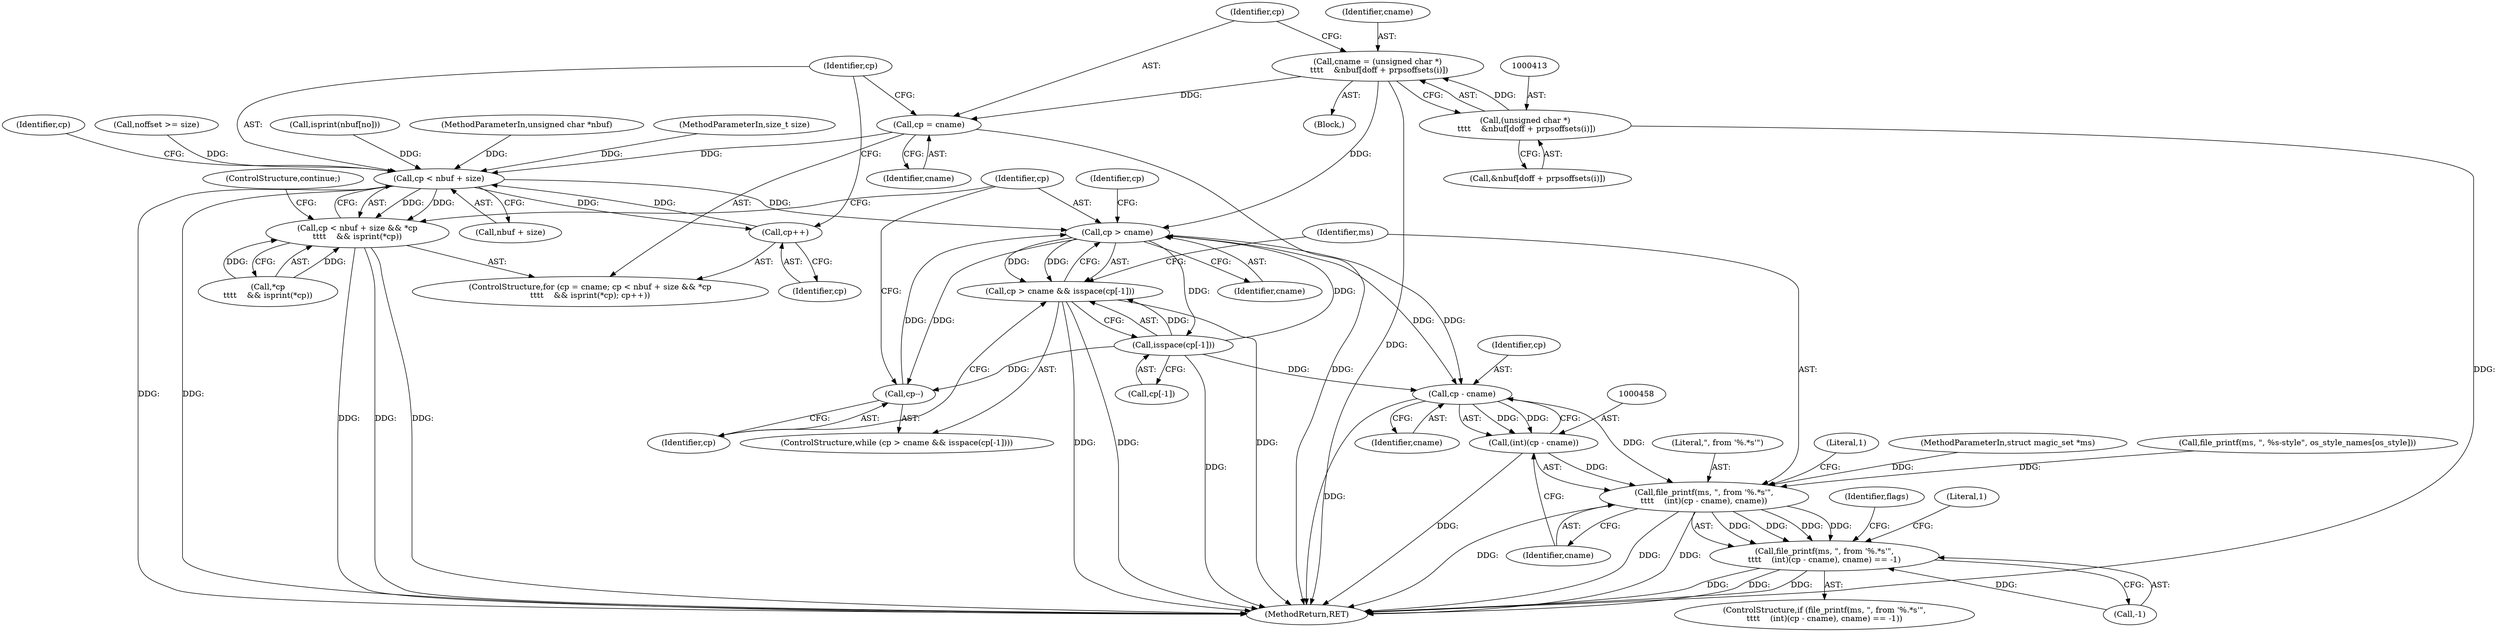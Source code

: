 digraph "0_file_a642587a9c9e2dd7feacdf513c3643ce26ad3c22@integer" {
"1000410" [label="(Call,cname = (unsigned char *)\n \t\t\t\t    &nbuf[doff + prpsoffsets(i)])"];
"1000412" [label="(Call,(unsigned char *)\n \t\t\t\t    &nbuf[doff + prpsoffsets(i)])"];
"1000422" [label="(Call,cp = cname)"];
"1000426" [label="(Call,cp < nbuf + size)"];
"1000425" [label="(Call,cp < nbuf + size && *cp\n\t\t\t\t    && isprint(*cp))"];
"1000437" [label="(Call,cp++)"];
"1000442" [label="(Call,cp > cname)"];
"1000441" [label="(Call,cp > cname && isspace(cp[-1]))"];
"1000445" [label="(Call,isspace(cp[-1]))"];
"1000450" [label="(Call,cp--)"];
"1000459" [label="(Call,cp - cname)"];
"1000457" [label="(Call,(int)(cp - cname))"];
"1000454" [label="(Call,file_printf(ms, \", from '%.*s'\",\n\t\t\t\t    (int)(cp - cname), cname))"];
"1000453" [label="(Call,file_printf(ms, \", from '%.*s'\",\n\t\t\t\t    (int)(cp - cname), cname) == -1)"];
"1000439" [label="(ControlStructure,continue;)"];
"1000444" [label="(Identifier,cname)"];
"1000437" [label="(Call,cp++)"];
"1000445" [label="(Call,isspace(cp[-1]))"];
"1000464" [label="(Literal,1)"];
"1000427" [label="(Identifier,cp)"];
"1000462" [label="(Identifier,cname)"];
"1000401" [label="(Call,isprint(nbuf[no]))"];
"1000411" [label="(Identifier,cname)"];
"1000424" [label="(Identifier,cname)"];
"1000422" [label="(Call,cp = cname)"];
"1000446" [label="(Call,cp[-1])"];
"1000111" [label="(MethodParameterIn,unsigned char *nbuf)"];
"1000414" [label="(Call,&nbuf[doff + prpsoffsets(i)])"];
"1000443" [label="(Identifier,cp)"];
"1000110" [label="(MethodParameterIn,struct magic_set *ms)"];
"1000453" [label="(Call,file_printf(ms, \", from '%.*s'\",\n\t\t\t\t    (int)(cp - cname), cname) == -1)"];
"1000466" [label="(Literal,1)"];
"1000119" [label="(MethodParameterIn,size_t size)"];
"1000290" [label="(Block,)"];
"1000457" [label="(Call,(int)(cp - cname))"];
"1000216" [label="(Call,file_printf(ms, \", %s-style\", os_style_names[os_style]))"];
"1000477" [label="(MethodReturn,RET)"];
"1000460" [label="(Identifier,cp)"];
"1000441" [label="(Call,cp > cname && isspace(cp[-1]))"];
"1000452" [label="(ControlStructure,if (file_printf(ms, \", from '%.*s'\",\n\t\t\t\t    (int)(cp - cname), cname) == -1))"];
"1000410" [label="(Call,cname = (unsigned char *)\n \t\t\t\t    &nbuf[doff + prpsoffsets(i)])"];
"1000461" [label="(Identifier,cname)"];
"1000421" [label="(ControlStructure,for (cp = cname; cp < nbuf + size && *cp\n\t\t\t\t    && isprint(*cp); cp++))"];
"1000433" [label="(Identifier,cp)"];
"1000322" [label="(Call,noffset >= size)"];
"1000423" [label="(Identifier,cp)"];
"1000451" [label="(Identifier,cp)"];
"1000428" [label="(Call,nbuf + size)"];
"1000426" [label="(Call,cp < nbuf + size)"];
"1000454" [label="(Call,file_printf(ms, \", from '%.*s'\",\n\t\t\t\t    (int)(cp - cname), cname))"];
"1000450" [label="(Call,cp--)"];
"1000438" [label="(Identifier,cp)"];
"1000463" [label="(Call,-1)"];
"1000412" [label="(Call,(unsigned char *)\n \t\t\t\t    &nbuf[doff + prpsoffsets(i)])"];
"1000440" [label="(ControlStructure,while (cp > cname && isspace(cp[-1])))"];
"1000455" [label="(Identifier,ms)"];
"1000447" [label="(Identifier,cp)"];
"1000469" [label="(Identifier,flags)"];
"1000431" [label="(Call,*cp\n\t\t\t\t    && isprint(*cp))"];
"1000459" [label="(Call,cp - cname)"];
"1000442" [label="(Call,cp > cname)"];
"1000456" [label="(Literal,\", from '%.*s'\")"];
"1000425" [label="(Call,cp < nbuf + size && *cp\n\t\t\t\t    && isprint(*cp))"];
"1000410" -> "1000290"  [label="AST: "];
"1000410" -> "1000412"  [label="CFG: "];
"1000411" -> "1000410"  [label="AST: "];
"1000412" -> "1000410"  [label="AST: "];
"1000423" -> "1000410"  [label="CFG: "];
"1000410" -> "1000477"  [label="DDG: "];
"1000412" -> "1000410"  [label="DDG: "];
"1000410" -> "1000422"  [label="DDG: "];
"1000410" -> "1000442"  [label="DDG: "];
"1000412" -> "1000414"  [label="CFG: "];
"1000413" -> "1000412"  [label="AST: "];
"1000414" -> "1000412"  [label="AST: "];
"1000412" -> "1000477"  [label="DDG: "];
"1000422" -> "1000421"  [label="AST: "];
"1000422" -> "1000424"  [label="CFG: "];
"1000423" -> "1000422"  [label="AST: "];
"1000424" -> "1000422"  [label="AST: "];
"1000427" -> "1000422"  [label="CFG: "];
"1000422" -> "1000477"  [label="DDG: "];
"1000422" -> "1000426"  [label="DDG: "];
"1000426" -> "1000425"  [label="AST: "];
"1000426" -> "1000428"  [label="CFG: "];
"1000427" -> "1000426"  [label="AST: "];
"1000428" -> "1000426"  [label="AST: "];
"1000433" -> "1000426"  [label="CFG: "];
"1000425" -> "1000426"  [label="CFG: "];
"1000426" -> "1000477"  [label="DDG: "];
"1000426" -> "1000477"  [label="DDG: "];
"1000426" -> "1000425"  [label="DDG: "];
"1000426" -> "1000425"  [label="DDG: "];
"1000437" -> "1000426"  [label="DDG: "];
"1000401" -> "1000426"  [label="DDG: "];
"1000111" -> "1000426"  [label="DDG: "];
"1000322" -> "1000426"  [label="DDG: "];
"1000119" -> "1000426"  [label="DDG: "];
"1000426" -> "1000437"  [label="DDG: "];
"1000426" -> "1000442"  [label="DDG: "];
"1000425" -> "1000421"  [label="AST: "];
"1000425" -> "1000431"  [label="CFG: "];
"1000431" -> "1000425"  [label="AST: "];
"1000439" -> "1000425"  [label="CFG: "];
"1000443" -> "1000425"  [label="CFG: "];
"1000425" -> "1000477"  [label="DDG: "];
"1000425" -> "1000477"  [label="DDG: "];
"1000425" -> "1000477"  [label="DDG: "];
"1000431" -> "1000425"  [label="DDG: "];
"1000431" -> "1000425"  [label="DDG: "];
"1000437" -> "1000421"  [label="AST: "];
"1000437" -> "1000438"  [label="CFG: "];
"1000438" -> "1000437"  [label="AST: "];
"1000427" -> "1000437"  [label="CFG: "];
"1000442" -> "1000441"  [label="AST: "];
"1000442" -> "1000444"  [label="CFG: "];
"1000443" -> "1000442"  [label="AST: "];
"1000444" -> "1000442"  [label="AST: "];
"1000447" -> "1000442"  [label="CFG: "];
"1000441" -> "1000442"  [label="CFG: "];
"1000442" -> "1000441"  [label="DDG: "];
"1000442" -> "1000441"  [label="DDG: "];
"1000445" -> "1000442"  [label="DDG: "];
"1000450" -> "1000442"  [label="DDG: "];
"1000442" -> "1000445"  [label="DDG: "];
"1000442" -> "1000450"  [label="DDG: "];
"1000442" -> "1000459"  [label="DDG: "];
"1000442" -> "1000459"  [label="DDG: "];
"1000441" -> "1000440"  [label="AST: "];
"1000441" -> "1000445"  [label="CFG: "];
"1000445" -> "1000441"  [label="AST: "];
"1000451" -> "1000441"  [label="CFG: "];
"1000455" -> "1000441"  [label="CFG: "];
"1000441" -> "1000477"  [label="DDG: "];
"1000441" -> "1000477"  [label="DDG: "];
"1000441" -> "1000477"  [label="DDG: "];
"1000445" -> "1000441"  [label="DDG: "];
"1000445" -> "1000446"  [label="CFG: "];
"1000446" -> "1000445"  [label="AST: "];
"1000445" -> "1000477"  [label="DDG: "];
"1000445" -> "1000450"  [label="DDG: "];
"1000445" -> "1000459"  [label="DDG: "];
"1000450" -> "1000440"  [label="AST: "];
"1000450" -> "1000451"  [label="CFG: "];
"1000451" -> "1000450"  [label="AST: "];
"1000443" -> "1000450"  [label="CFG: "];
"1000459" -> "1000457"  [label="AST: "];
"1000459" -> "1000461"  [label="CFG: "];
"1000460" -> "1000459"  [label="AST: "];
"1000461" -> "1000459"  [label="AST: "];
"1000457" -> "1000459"  [label="CFG: "];
"1000459" -> "1000477"  [label="DDG: "];
"1000459" -> "1000457"  [label="DDG: "];
"1000459" -> "1000457"  [label="DDG: "];
"1000459" -> "1000454"  [label="DDG: "];
"1000457" -> "1000454"  [label="AST: "];
"1000458" -> "1000457"  [label="AST: "];
"1000462" -> "1000457"  [label="CFG: "];
"1000457" -> "1000477"  [label="DDG: "];
"1000457" -> "1000454"  [label="DDG: "];
"1000454" -> "1000453"  [label="AST: "];
"1000454" -> "1000462"  [label="CFG: "];
"1000455" -> "1000454"  [label="AST: "];
"1000456" -> "1000454"  [label="AST: "];
"1000462" -> "1000454"  [label="AST: "];
"1000464" -> "1000454"  [label="CFG: "];
"1000454" -> "1000477"  [label="DDG: "];
"1000454" -> "1000477"  [label="DDG: "];
"1000454" -> "1000477"  [label="DDG: "];
"1000454" -> "1000453"  [label="DDG: "];
"1000454" -> "1000453"  [label="DDG: "];
"1000454" -> "1000453"  [label="DDG: "];
"1000454" -> "1000453"  [label="DDG: "];
"1000216" -> "1000454"  [label="DDG: "];
"1000110" -> "1000454"  [label="DDG: "];
"1000453" -> "1000452"  [label="AST: "];
"1000453" -> "1000463"  [label="CFG: "];
"1000463" -> "1000453"  [label="AST: "];
"1000466" -> "1000453"  [label="CFG: "];
"1000469" -> "1000453"  [label="CFG: "];
"1000453" -> "1000477"  [label="DDG: "];
"1000453" -> "1000477"  [label="DDG: "];
"1000453" -> "1000477"  [label="DDG: "];
"1000463" -> "1000453"  [label="DDG: "];
}
